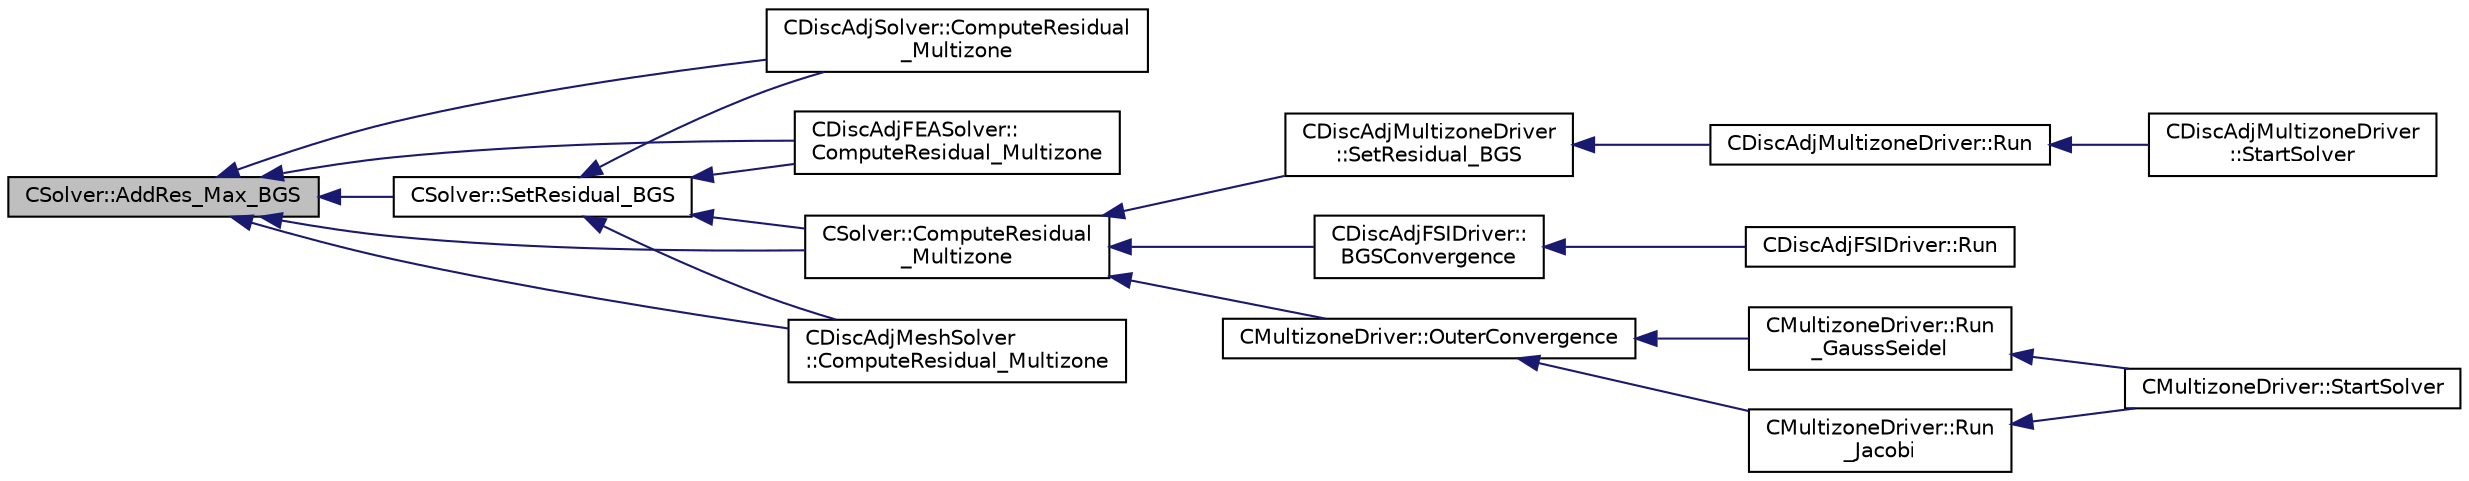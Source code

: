 digraph "CSolver::AddRes_Max_BGS"
{
  edge [fontname="Helvetica",fontsize="10",labelfontname="Helvetica",labelfontsize="10"];
  node [fontname="Helvetica",fontsize="10",shape=record];
  rankdir="LR";
  Node82 [label="CSolver::AddRes_Max_BGS",height=0.2,width=0.4,color="black", fillcolor="grey75", style="filled", fontcolor="black"];
  Node82 -> Node83 [dir="back",color="midnightblue",fontsize="10",style="solid",fontname="Helvetica"];
  Node83 [label="CDiscAdjSolver::ComputeResidual\l_Multizone",height=0.2,width=0.4,color="black", fillcolor="white", style="filled",URL="$class_c_disc_adj_solver.html#a0571227566a9d9d7c6c1e92cae9258cc",tooltip="Compute the multizone residual. "];
  Node82 -> Node84 [dir="back",color="midnightblue",fontsize="10",style="solid",fontname="Helvetica"];
  Node84 [label="CDiscAdjFEASolver::\lComputeResidual_Multizone",height=0.2,width=0.4,color="black", fillcolor="white", style="filled",URL="$class_c_disc_adj_f_e_a_solver.html#a32f5c8be66ec4d2bf848568c37819ca6",tooltip="Compute the multizone residual. "];
  Node82 -> Node85 [dir="back",color="midnightblue",fontsize="10",style="solid",fontname="Helvetica"];
  Node85 [label="CSolver::SetResidual_BGS",height=0.2,width=0.4,color="black", fillcolor="white", style="filled",URL="$class_c_solver.html#ad78622b122d602d0759ab940356e328a",tooltip="Communicate the value of the max residual and RMS residual. "];
  Node85 -> Node83 [dir="back",color="midnightblue",fontsize="10",style="solid",fontname="Helvetica"];
  Node85 -> Node84 [dir="back",color="midnightblue",fontsize="10",style="solid",fontname="Helvetica"];
  Node85 -> Node86 [dir="back",color="midnightblue",fontsize="10",style="solid",fontname="Helvetica"];
  Node86 [label="CSolver::ComputeResidual\l_Multizone",height=0.2,width=0.4,color="black", fillcolor="white", style="filled",URL="$class_c_solver.html#afd38147efa0d4b98523b480945a0df7c",tooltip="Set the value of the max residual and RMS residual. "];
  Node86 -> Node87 [dir="back",color="midnightblue",fontsize="10",style="solid",fontname="Helvetica"];
  Node87 [label="CDiscAdjMultizoneDriver\l::SetResidual_BGS",height=0.2,width=0.4,color="black", fillcolor="white", style="filled",URL="$class_c_disc_adj_multizone_driver.html#a0376ab7c0cb40fa091ff34d3b99e597c",tooltip="Compute BGS residuals. "];
  Node87 -> Node88 [dir="back",color="midnightblue",fontsize="10",style="solid",fontname="Helvetica"];
  Node88 [label="CDiscAdjMultizoneDriver::Run",height=0.2,width=0.4,color="black", fillcolor="white", style="filled",URL="$class_c_disc_adj_multizone_driver.html#af996aecdb6d20aa4fc81c9b67295abf5",tooltip="[Overload] Run an discrete adjoint update of all solvers within multiple zones. "];
  Node88 -> Node89 [dir="back",color="midnightblue",fontsize="10",style="solid",fontname="Helvetica"];
  Node89 [label="CDiscAdjMultizoneDriver\l::StartSolver",height=0.2,width=0.4,color="black", fillcolor="white", style="filled",URL="$class_c_disc_adj_multizone_driver.html#a75de0a1a482ceeed4301a384f1515092",tooltip="[Overload] Launch the computation for discrete adjoint multizone problems. "];
  Node86 -> Node90 [dir="back",color="midnightblue",fontsize="10",style="solid",fontname="Helvetica"];
  Node90 [label="CDiscAdjFSIDriver::\lBGSConvergence",height=0.2,width=0.4,color="black", fillcolor="white", style="filled",URL="$class_c_disc_adj_f_s_i_driver.html#a781367e50928b0355cd9cfb145cc7e58",tooltip="Check the convergence of BGS subiteration process. "];
  Node90 -> Node91 [dir="back",color="midnightblue",fontsize="10",style="solid",fontname="Helvetica"];
  Node91 [label="CDiscAdjFSIDriver::Run",height=0.2,width=0.4,color="black", fillcolor="white", style="filled",URL="$class_c_disc_adj_f_s_i_driver.html#a2e965d6e9c4dcfc296077cae225cab21",tooltip="Run a Discrete Adjoint iteration for the FSI problem. "];
  Node86 -> Node92 [dir="back",color="midnightblue",fontsize="10",style="solid",fontname="Helvetica"];
  Node92 [label="CMultizoneDriver::OuterConvergence",height=0.2,width=0.4,color="black", fillcolor="white", style="filled",URL="$class_c_multizone_driver.html#ae72bb40195e4066bc4be4adfb0df29e9",tooltip="Check the convergence at the outer level. "];
  Node92 -> Node93 [dir="back",color="midnightblue",fontsize="10",style="solid",fontname="Helvetica"];
  Node93 [label="CMultizoneDriver::Run\l_GaussSeidel",height=0.2,width=0.4,color="black", fillcolor="white", style="filled",URL="$class_c_multizone_driver.html#a8036223cdbe0c0d4552f17f6bad9189b",tooltip="Run a Block Gauss-Seidel iteration in all physical zones. "];
  Node93 -> Node94 [dir="back",color="midnightblue",fontsize="10",style="solid",fontname="Helvetica"];
  Node94 [label="CMultizoneDriver::StartSolver",height=0.2,width=0.4,color="black", fillcolor="white", style="filled",URL="$class_c_multizone_driver.html#a03cfc000c383ef0d86d34e1c6aef5ff3",tooltip="[Overload] Launch the computation for multizone problems. "];
  Node92 -> Node95 [dir="back",color="midnightblue",fontsize="10",style="solid",fontname="Helvetica"];
  Node95 [label="CMultizoneDriver::Run\l_Jacobi",height=0.2,width=0.4,color="black", fillcolor="white", style="filled",URL="$class_c_multizone_driver.html#a1bf2824daac5a10e8fb7387676eee338",tooltip="Run a Block-Jacobi iteration in all physical zones. "];
  Node95 -> Node94 [dir="back",color="midnightblue",fontsize="10",style="solid",fontname="Helvetica"];
  Node85 -> Node96 [dir="back",color="midnightblue",fontsize="10",style="solid",fontname="Helvetica"];
  Node96 [label="CDiscAdjMeshSolver\l::ComputeResidual_Multizone",height=0.2,width=0.4,color="black", fillcolor="white", style="filled",URL="$class_c_disc_adj_mesh_solver.html#a2cd1ce7cb9f504db2856980964ccdbb1",tooltip="Set the value of the max residual and RMS residual. "];
  Node82 -> Node86 [dir="back",color="midnightblue",fontsize="10",style="solid",fontname="Helvetica"];
  Node82 -> Node96 [dir="back",color="midnightblue",fontsize="10",style="solid",fontname="Helvetica"];
}
